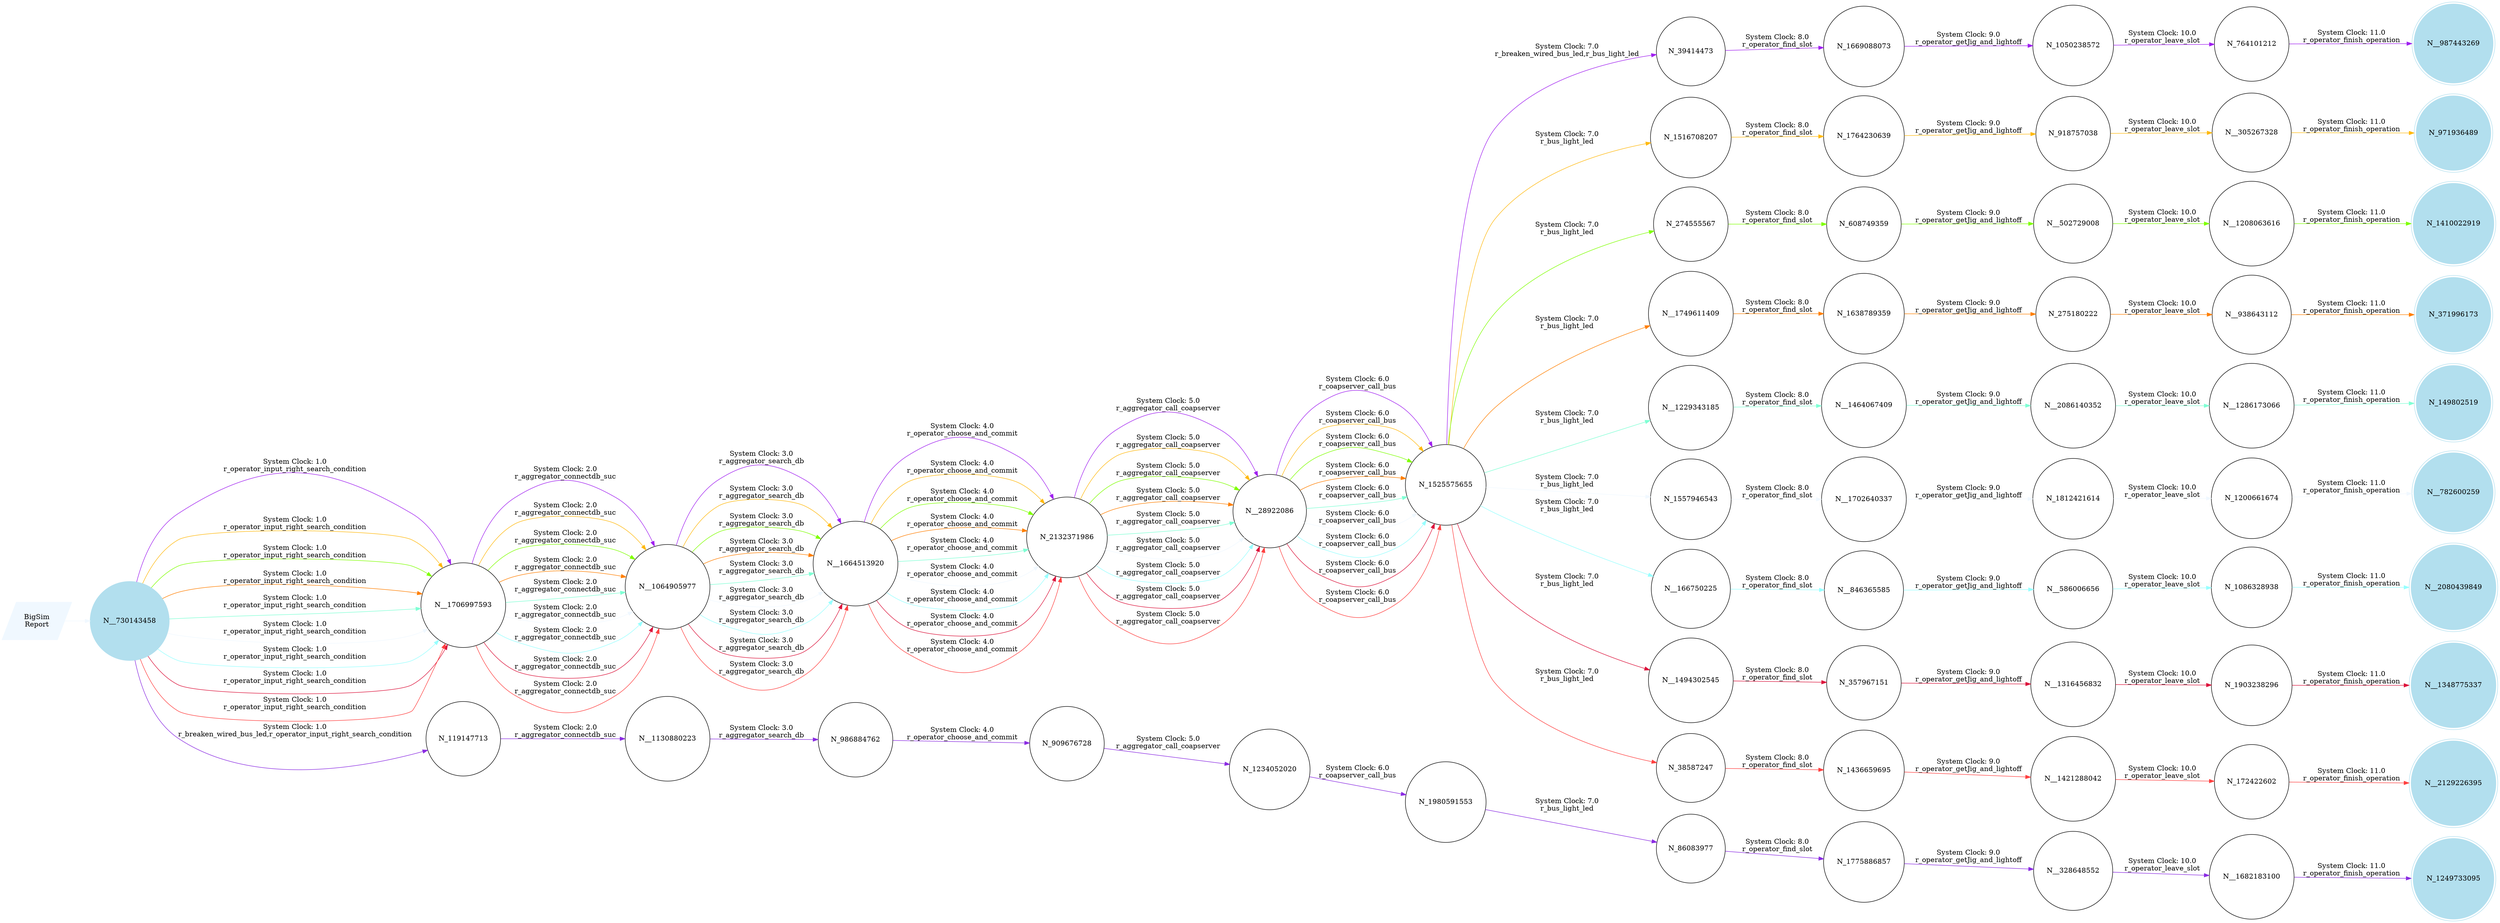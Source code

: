 digraph reaction_graph {
   rankdir=LR;
   Node [shape = circle];
   BigSim_Report [shape = parallelogram color = aliceblue style=filled label="BigSim
Report"];
BigSim_Report -> N__730143458[color = aliceblue label = ""];
 N__730143458
 [shape=circle, color=lightblue2, style=filled];
N_1525575655[ label="N_1525575655"];
 N_1525575655 -> N_39414473[ color = purple label = "System Clock: 7.0
r_breaken_wired_bus_led,r_bus_light_led"];
N__987443269[ shape = doublecircle, color=lightblue2, style=filled, label="N__987443269"];
N__1664513920[ label="N__1664513920"];
 N__1664513920 -> N_2132371986[ color = purple label = "System Clock: 4.0
r_operator_choose_and_commit"];
N_764101212[ label="N_764101212"];
 N_764101212 -> N__987443269[ color = purple label = "System Clock: 11.0
r_operator_finish_operation"];
N_1669088073[ label="N_1669088073"];
 N_1669088073 -> N_1050238572[ color = purple label = "System Clock: 9.0
r_operator_getJig_and_lightoff"];
N__28922086[ label="N__28922086"];
 N__28922086 -> N_1525575655[ color = purple label = "System Clock: 6.0
r_coapserver_call_bus"];
N__1064905977[ label="N__1064905977"];
 N__1064905977 -> N__1664513920[ color = purple label = "System Clock: 3.0
r_aggregator_search_db"];
N_39414473[ label="N_39414473"];
 N_39414473 -> N_1669088073[ color = purple label = "System Clock: 8.0
r_operator_find_slot"];
N__730143458[ label="N__730143458"];
 N__730143458 -> N__1706997593[ color = purple label = "System Clock: 1.0
r_operator_input_right_search_condition"];
N_1050238572[ label="N_1050238572"];
 N_1050238572 -> N_764101212[ color = purple label = "System Clock: 10.0
r_operator_leave_slot"];
N_2132371986[ label="N_2132371986"];
 N_2132371986 -> N__28922086[ color = purple label = "System Clock: 5.0
r_aggregator_call_coapserver"];
N__1706997593[ label="N__1706997593"];
 N__1706997593 -> N__1064905977[ color = purple label = "System Clock: 2.0
r_aggregator_connectdb_suc"];
N_971936489[ shape = doublecircle, color=lightblue2, style=filled, label="N_971936489"];
N_1525575655[ label="N_1525575655"];
 N_1525575655 -> N_1516708207[ color = darkgoldenrod1 label = "System Clock: 7.0
r_bus_light_led"];
N__1664513920[ label="N__1664513920"];
 N__1664513920 -> N_2132371986[ color = darkgoldenrod1 label = "System Clock: 4.0
r_operator_choose_and_commit"];
N_1516708207[ label="N_1516708207"];
 N_1516708207 -> N_1764230639[ color = darkgoldenrod1 label = "System Clock: 8.0
r_operator_find_slot"];
N__28922086[ label="N__28922086"];
 N__28922086 -> N_1525575655[ color = darkgoldenrod1 label = "System Clock: 6.0
r_coapserver_call_bus"];
N_918757038[ label="N_918757038"];
 N_918757038 -> N__305267328[ color = darkgoldenrod1 label = "System Clock: 10.0
r_operator_leave_slot"];
N__1064905977[ label="N__1064905977"];
 N__1064905977 -> N__1664513920[ color = darkgoldenrod1 label = "System Clock: 3.0
r_aggregator_search_db"];
N_1764230639[ label="N_1764230639"];
 N_1764230639 -> N_918757038[ color = darkgoldenrod1 label = "System Clock: 9.0
r_operator_getJig_and_lightoff"];
N__730143458[ label="N__730143458"];
 N__730143458 -> N__1706997593[ color = darkgoldenrod1 label = "System Clock: 1.0
r_operator_input_right_search_condition"];
N__305267328[ label="N__305267328"];
 N__305267328 -> N_971936489[ color = darkgoldenrod1 label = "System Clock: 11.0
r_operator_finish_operation"];
N_2132371986[ label="N_2132371986"];
 N_2132371986 -> N__28922086[ color = darkgoldenrod1 label = "System Clock: 5.0
r_aggregator_call_coapserver"];
N__1706997593[ label="N__1706997593"];
 N__1706997593 -> N__1064905977[ color = darkgoldenrod1 label = "System Clock: 2.0
r_aggregator_connectdb_suc"];
N_1525575655[ label="N_1525575655"];
 N_1525575655 -> N_274555567[ color = chartreuse1 label = "System Clock: 7.0
r_bus_light_led"];
N__1664513920[ label="N__1664513920"];
 N__1664513920 -> N_2132371986[ color = chartreuse1 label = "System Clock: 4.0
r_operator_choose_and_commit"];
N__1208063616[ label="N__1208063616"];
 N__1208063616 -> N_1410022919[ color = chartreuse1 label = "System Clock: 11.0
r_operator_finish_operation"];
N__28922086[ label="N__28922086"];
 N__28922086 -> N_1525575655[ color = chartreuse1 label = "System Clock: 6.0
r_coapserver_call_bus"];
N__1064905977[ label="N__1064905977"];
 N__1064905977 -> N__1664513920[ color = chartreuse1 label = "System Clock: 3.0
r_aggregator_search_db"];
N_608749359[ label="N_608749359"];
 N_608749359 -> N__502729008[ color = chartreuse1 label = "System Clock: 9.0
r_operator_getJig_and_lightoff"];
N_274555567[ label="N_274555567"];
 N_274555567 -> N_608749359[ color = chartreuse1 label = "System Clock: 8.0
r_operator_find_slot"];
N__730143458[ label="N__730143458"];
 N__730143458 -> N__1706997593[ color = chartreuse1 label = "System Clock: 1.0
r_operator_input_right_search_condition"];
N_2132371986[ label="N_2132371986"];
 N_2132371986 -> N__28922086[ color = chartreuse1 label = "System Clock: 5.0
r_aggregator_call_coapserver"];
N__1706997593[ label="N__1706997593"];
 N__1706997593 -> N__1064905977[ color = chartreuse1 label = "System Clock: 2.0
r_aggregator_connectdb_suc"];
N_1410022919[ shape = doublecircle, color=lightblue2, style=filled, label="N_1410022919"];
N__502729008[ label="N__502729008"];
 N__502729008 -> N__1208063616[ color = chartreuse1 label = "System Clock: 10.0
r_operator_leave_slot"];
N_1525575655[ label="N_1525575655"];
 N_1525575655 -> N__1749611409[ color = darkorange1 label = "System Clock: 7.0
r_bus_light_led"];
N__938643112[ label="N__938643112"];
 N__938643112 -> N_371996173[ color = darkorange1 label = "System Clock: 11.0
r_operator_finish_operation"];
N_1638789359[ label="N_1638789359"];
 N_1638789359 -> N_275180222[ color = darkorange1 label = "System Clock: 9.0
r_operator_getJig_and_lightoff"];
N__1664513920[ label="N__1664513920"];
 N__1664513920 -> N_2132371986[ color = darkorange1 label = "System Clock: 4.0
r_operator_choose_and_commit"];
N__28922086[ label="N__28922086"];
 N__28922086 -> N_1525575655[ color = darkorange1 label = "System Clock: 6.0
r_coapserver_call_bus"];
N__1064905977[ label="N__1064905977"];
 N__1064905977 -> N__1664513920[ color = darkorange1 label = "System Clock: 3.0
r_aggregator_search_db"];
N_371996173[ shape = doublecircle, color=lightblue2, style=filled, label="N_371996173"];
N_275180222[ label="N_275180222"];
 N_275180222 -> N__938643112[ color = darkorange1 label = "System Clock: 10.0
r_operator_leave_slot"];
N__730143458[ label="N__730143458"];
 N__730143458 -> N__1706997593[ color = darkorange1 label = "System Clock: 1.0
r_operator_input_right_search_condition"];
N__1749611409[ label="N__1749611409"];
 N__1749611409 -> N_1638789359[ color = darkorange1 label = "System Clock: 8.0
r_operator_find_slot"];
N_2132371986[ label="N_2132371986"];
 N_2132371986 -> N__28922086[ color = darkorange1 label = "System Clock: 5.0
r_aggregator_call_coapserver"];
N__1706997593[ label="N__1706997593"];
 N__1706997593 -> N__1064905977[ color = darkorange1 label = "System Clock: 2.0
r_aggregator_connectdb_suc"];
N_1525575655[ label="N_1525575655"];
 N_1525575655 -> N__1229343185[ color = aquamarine1 label = "System Clock: 7.0
r_bus_light_led"];
N__1664513920[ label="N__1664513920"];
 N__1664513920 -> N_2132371986[ color = aquamarine1 label = "System Clock: 4.0
r_operator_choose_and_commit"];
N__28922086[ label="N__28922086"];
 N__28922086 -> N_1525575655[ color = aquamarine1 label = "System Clock: 6.0
r_coapserver_call_bus"];
N__1064905977[ label="N__1064905977"];
 N__1064905977 -> N__1664513920[ color = aquamarine1 label = "System Clock: 3.0
r_aggregator_search_db"];
N_149802519[ shape = doublecircle, color=lightblue2, style=filled, label="N_149802519"];
N__730143458[ label="N__730143458"];
 N__730143458 -> N__1706997593[ color = aquamarine1 label = "System Clock: 1.0
r_operator_input_right_search_condition"];
N__1229343185[ label="N__1229343185"];
 N__1229343185 -> N__1464067409[ color = aquamarine1 label = "System Clock: 8.0
r_operator_find_slot"];
N__1464067409[ label="N__1464067409"];
 N__1464067409 -> N__2086140352[ color = aquamarine1 label = "System Clock: 9.0
r_operator_getJig_and_lightoff"];
N__1286173066[ label="N__1286173066"];
 N__1286173066 -> N_149802519[ color = aquamarine1 label = "System Clock: 11.0
r_operator_finish_operation"];
N_2132371986[ label="N_2132371986"];
 N_2132371986 -> N__28922086[ color = aquamarine1 label = "System Clock: 5.0
r_aggregator_call_coapserver"];
N__1706997593[ label="N__1706997593"];
 N__1706997593 -> N__1064905977[ color = aquamarine1 label = "System Clock: 2.0
r_aggregator_connectdb_suc"];
N__2086140352[ label="N__2086140352"];
 N__2086140352 -> N__1286173066[ color = aquamarine1 label = "System Clock: 10.0
r_operator_leave_slot"];
N_1200661674[ label="N_1200661674"];
 N_1200661674 -> N__782600259[ color = aliceblue label = "System Clock: 11.0
r_operator_finish_operation"];
N_1525575655[ label="N_1525575655"];
 N_1525575655 -> N_1557946543[ color = aliceblue label = "System Clock: 7.0
r_bus_light_led"];
N_1557946543[ label="N_1557946543"];
 N_1557946543 -> N__1702640337[ color = aliceblue label = "System Clock: 8.0
r_operator_find_slot"];
N__1664513920[ label="N__1664513920"];
 N__1664513920 -> N_2132371986[ color = aliceblue label = "System Clock: 4.0
r_operator_choose_and_commit"];
N__28922086[ label="N__28922086"];
 N__28922086 -> N_1525575655[ color = aliceblue label = "System Clock: 6.0
r_coapserver_call_bus"];
N__1064905977[ label="N__1064905977"];
 N__1064905977 -> N__1664513920[ color = aliceblue label = "System Clock: 3.0
r_aggregator_search_db"];
N__782600259[ shape = doublecircle, color=lightblue2, style=filled, label="N__782600259"];
N_1812421614[ label="N_1812421614"];
 N_1812421614 -> N_1200661674[ color = aliceblue label = "System Clock: 10.0
r_operator_leave_slot"];
N__1702640337[ label="N__1702640337"];
 N__1702640337 -> N_1812421614[ color = aliceblue label = "System Clock: 9.0
r_operator_getJig_and_lightoff"];
N__730143458[ label="N__730143458"];
 N__730143458 -> N__1706997593[ color = aliceblue label = "System Clock: 1.0
r_operator_input_right_search_condition"];
N_2132371986[ label="N_2132371986"];
 N_2132371986 -> N__28922086[ color = aliceblue label = "System Clock: 5.0
r_aggregator_call_coapserver"];
N__1706997593[ label="N__1706997593"];
 N__1706997593 -> N__1064905977[ color = aliceblue label = "System Clock: 2.0
r_aggregator_connectdb_suc"];
N_909676728[ label="N_909676728"];
 N_909676728 -> N_1234052020[ color = blueviolet label = "System Clock: 5.0
r_aggregator_call_coapserver"];
N__1130880223[ label="N__1130880223"];
 N__1130880223 -> N_986884762[ color = blueviolet label = "System Clock: 3.0
r_aggregator_search_db"];
N__1682183100[ label="N__1682183100"];
 N__1682183100 -> N_1249733095[ color = blueviolet label = "System Clock: 11.0
r_operator_finish_operation"];
N_119147713[ label="N_119147713"];
 N_119147713 -> N__1130880223[ color = blueviolet label = "System Clock: 2.0
r_aggregator_connectdb_suc"];
N_1980591553[ label="N_1980591553"];
 N_1980591553 -> N_86083977[ color = blueviolet label = "System Clock: 7.0
r_bus_light_led"];
N__730143458[ label="N__730143458"];
 N__730143458 -> N_119147713[ color = blueviolet label = "System Clock: 1.0
r_breaken_wired_bus_led,r_operator_input_right_search_condition"];
N__328648552[ label="N__328648552"];
 N__328648552 -> N__1682183100[ color = blueviolet label = "System Clock: 10.0
r_operator_leave_slot"];
N_1249733095[ shape = doublecircle, color=lightblue2, style=filled, label="N_1249733095"];
N_86083977[ label="N_86083977"];
 N_86083977 -> N_1775886857[ color = blueviolet label = "System Clock: 8.0
r_operator_find_slot"];
N_1775886857[ label="N_1775886857"];
 N_1775886857 -> N__328648552[ color = blueviolet label = "System Clock: 9.0
r_operator_getJig_and_lightoff"];
N_986884762[ label="N_986884762"];
 N_986884762 -> N_909676728[ color = blueviolet label = "System Clock: 4.0
r_operator_choose_and_commit"];
N_1234052020[ label="N_1234052020"];
 N_1234052020 -> N_1980591553[ color = blueviolet label = "System Clock: 6.0
r_coapserver_call_bus"];
N__2080439849[ shape = doublecircle, color=lightblue2, style=filled, label="N__2080439849"];
N_1525575655[ label="N_1525575655"];
 N_1525575655 -> N__166750225[ color = darkslategray1 label = "System Clock: 7.0
r_bus_light_led"];
N__166750225[ label="N__166750225"];
 N__166750225 -> N__846365585[ color = darkslategray1 label = "System Clock: 8.0
r_operator_find_slot"];
N__1664513920[ label="N__1664513920"];
 N__1664513920 -> N_2132371986[ color = darkslategray1 label = "System Clock: 4.0
r_operator_choose_and_commit"];
N__28922086[ label="N__28922086"];
 N__28922086 -> N_1525575655[ color = darkslategray1 label = "System Clock: 6.0
r_coapserver_call_bus"];
N__846365585[ label="N__846365585"];
 N__846365585 -> N__586006656[ color = darkslategray1 label = "System Clock: 9.0
r_operator_getJig_and_lightoff"];
N__1064905977[ label="N__1064905977"];
 N__1064905977 -> N__1664513920[ color = darkslategray1 label = "System Clock: 3.0
r_aggregator_search_db"];
N__586006656[ label="N__586006656"];
 N__586006656 -> N_1086328938[ color = darkslategray1 label = "System Clock: 10.0
r_operator_leave_slot"];
N__730143458[ label="N__730143458"];
 N__730143458 -> N__1706997593[ color = darkslategray1 label = "System Clock: 1.0
r_operator_input_right_search_condition"];
N_1086328938[ label="N_1086328938"];
 N_1086328938 -> N__2080439849[ color = darkslategray1 label = "System Clock: 11.0
r_operator_finish_operation"];
N_2132371986[ label="N_2132371986"];
 N_2132371986 -> N__28922086[ color = darkslategray1 label = "System Clock: 5.0
r_aggregator_call_coapserver"];
N__1706997593[ label="N__1706997593"];
 N__1706997593 -> N__1064905977[ color = darkslategray1 label = "System Clock: 2.0
r_aggregator_connectdb_suc"];
N_1525575655[ label="N_1525575655"];
 N_1525575655 -> N__1494302545[ color = crimson label = "System Clock: 7.0
r_bus_light_led"];
N__1664513920[ label="N__1664513920"];
 N__1664513920 -> N_2132371986[ color = crimson label = "System Clock: 4.0
r_operator_choose_and_commit"];
N__28922086[ label="N__28922086"];
 N__28922086 -> N_1525575655[ color = crimson label = "System Clock: 6.0
r_coapserver_call_bus"];
N__1494302545[ label="N__1494302545"];
 N__1494302545 -> N_357967151[ color = crimson label = "System Clock: 8.0
r_operator_find_slot"];
N__1064905977[ label="N__1064905977"];
 N__1064905977 -> N__1664513920[ color = crimson label = "System Clock: 3.0
r_aggregator_search_db"];
N__1316456832[ label="N__1316456832"];
 N__1316456832 -> N_1903238296[ color = crimson label = "System Clock: 10.0
r_operator_leave_slot"];
N__1348775337[ shape = doublecircle, color=lightblue2, style=filled, label="N__1348775337"];
N_1903238296[ label="N_1903238296"];
 N_1903238296 -> N__1348775337[ color = crimson label = "System Clock: 11.0
r_operator_finish_operation"];
N__730143458[ label="N__730143458"];
 N__730143458 -> N__1706997593[ color = crimson label = "System Clock: 1.0
r_operator_input_right_search_condition"];
N_357967151[ label="N_357967151"];
 N_357967151 -> N__1316456832[ color = crimson label = "System Clock: 9.0
r_operator_getJig_and_lightoff"];
N_2132371986[ label="N_2132371986"];
 N_2132371986 -> N__28922086[ color = crimson label = "System Clock: 5.0
r_aggregator_call_coapserver"];
N__1706997593[ label="N__1706997593"];
 N__1706997593 -> N__1064905977[ color = crimson label = "System Clock: 2.0
r_aggregator_connectdb_suc"];
N_1436659695[ label="N_1436659695"];
 N_1436659695 -> N__1421288042[ color = brown1 label = "System Clock: 9.0
r_operator_getJig_and_lightoff"];
N_1525575655[ label="N_1525575655"];
 N_1525575655 -> N_38587247[ color = brown1 label = "System Clock: 7.0
r_bus_light_led"];
N__1664513920[ label="N__1664513920"];
 N__1664513920 -> N_2132371986[ color = brown1 label = "System Clock: 4.0
r_operator_choose_and_commit"];
N_38587247[ label="N_38587247"];
 N_38587247 -> N_1436659695[ color = brown1 label = "System Clock: 8.0
r_operator_find_slot"];
N__28922086[ label="N__28922086"];
 N__28922086 -> N_1525575655[ color = brown1 label = "System Clock: 6.0
r_coapserver_call_bus"];
N__1064905977[ label="N__1064905977"];
 N__1064905977 -> N__1664513920[ color = brown1 label = "System Clock: 3.0
r_aggregator_search_db"];
N_172422602[ label="N_172422602"];
 N_172422602 -> N__2129226395[ color = brown1 label = "System Clock: 11.0
r_operator_finish_operation"];
N__730143458[ label="N__730143458"];
 N__730143458 -> N__1706997593[ color = brown1 label = "System Clock: 1.0
r_operator_input_right_search_condition"];
N_2132371986[ label="N_2132371986"];
 N_2132371986 -> N__28922086[ color = brown1 label = "System Clock: 5.0
r_aggregator_call_coapserver"];
N__1706997593[ label="N__1706997593"];
 N__1706997593 -> N__1064905977[ color = brown1 label = "System Clock: 2.0
r_aggregator_connectdb_suc"];
N__1421288042[ label="N__1421288042"];
 N__1421288042 -> N_172422602[ color = brown1 label = "System Clock: 10.0
r_operator_leave_slot"];
N__2129226395[ shape = doublecircle, color=lightblue2, style=filled, label="N__2129226395"];
}
